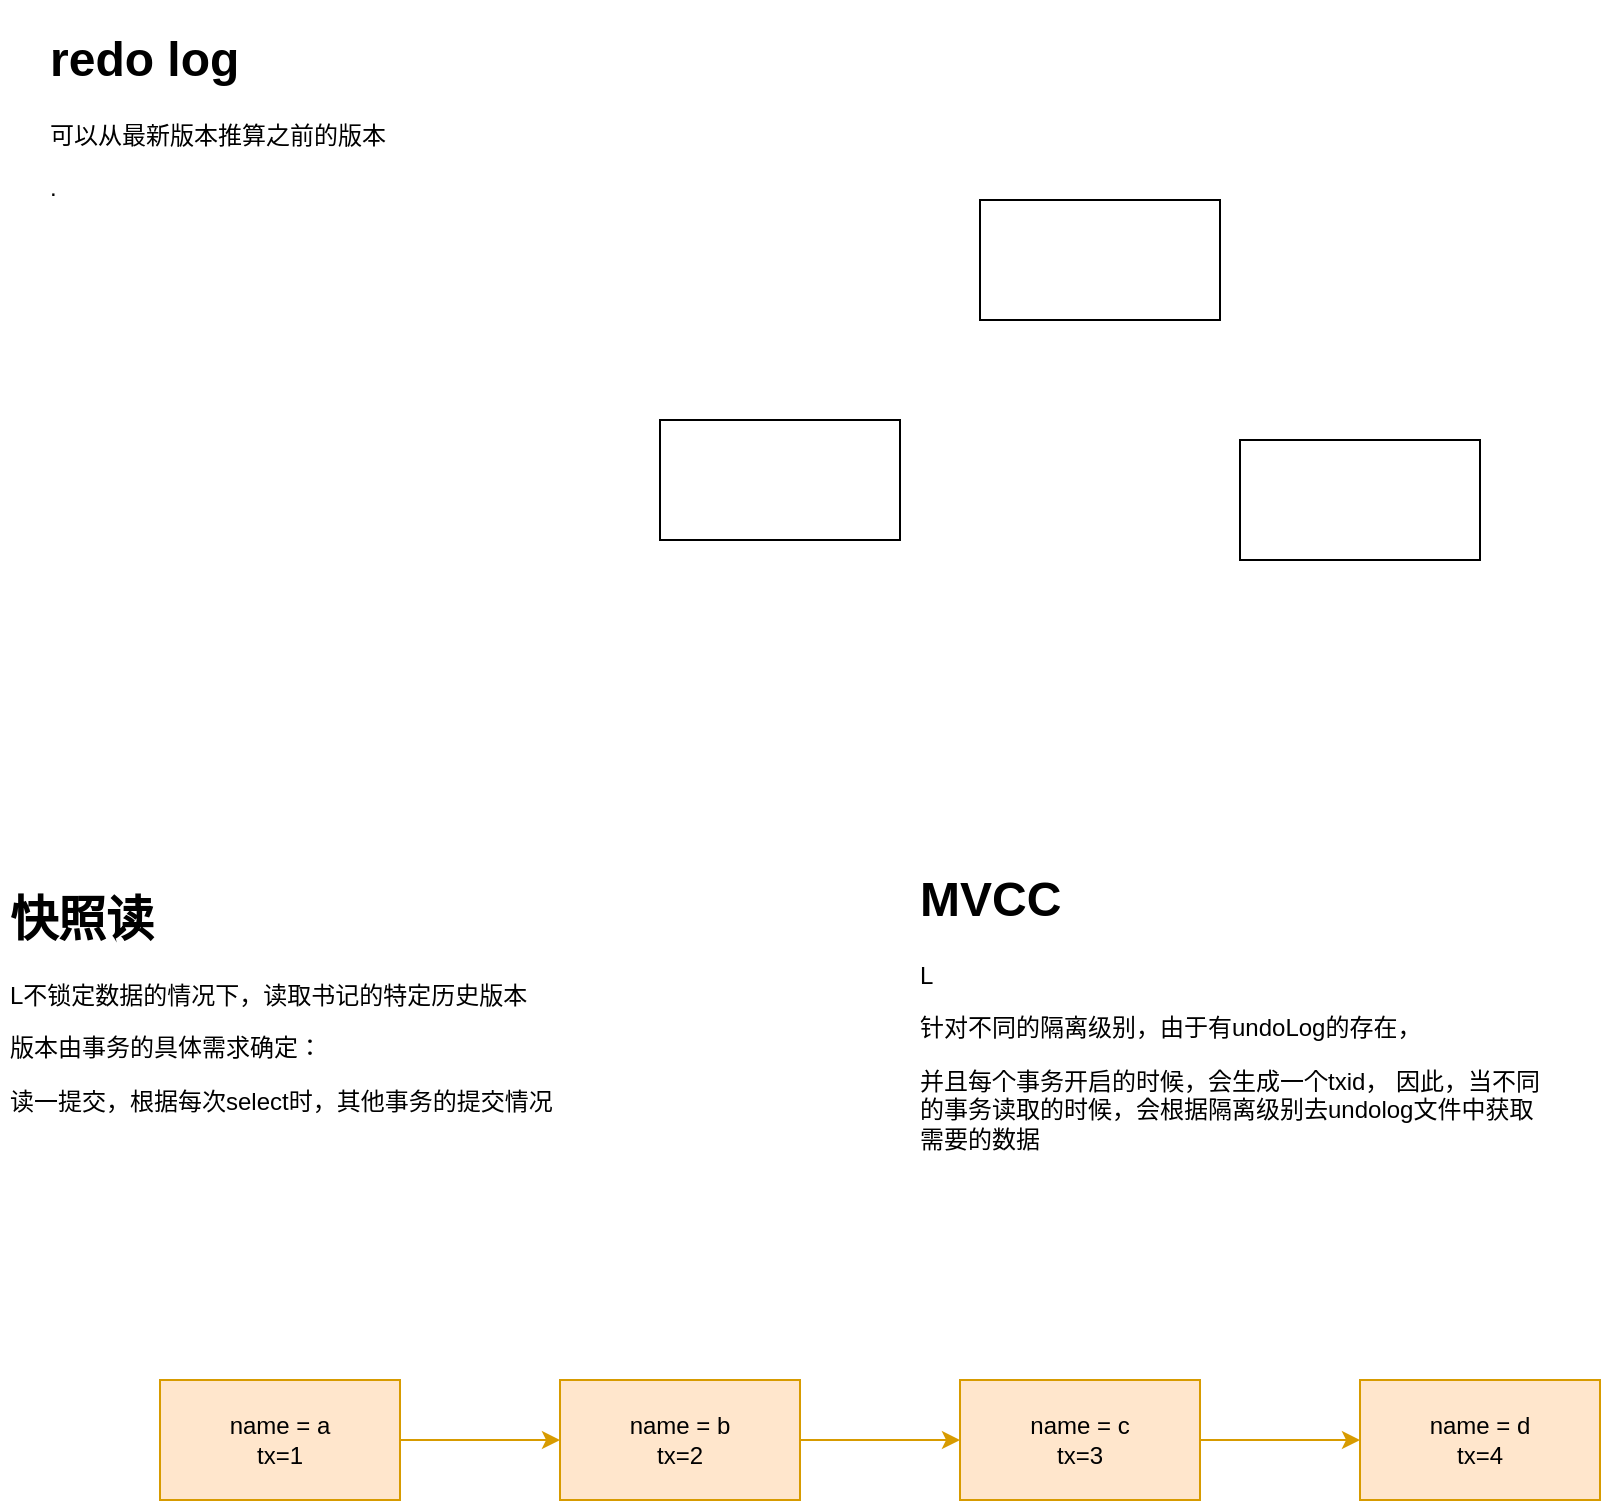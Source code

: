 <mxfile version="23.1.6" type="github">
  <diagram name="Page-1" id="2rnLcx_xgWCIBUnER_U7">
    <mxGraphModel dx="1362" dy="749" grid="1" gridSize="10" guides="1" tooltips="1" connect="1" arrows="1" fold="1" page="1" pageScale="1" pageWidth="850" pageHeight="1100" math="0" shadow="0">
      <root>
        <mxCell id="0" />
        <mxCell id="1" parent="0" />
        <mxCell id="COu84_jl5_JWKWYQJhoR-2" value="&lt;h1&gt;redo log&lt;br&gt;&lt;/h1&gt;&lt;p&gt;可以从最新版本推算之前的版本&lt;/p&gt;&lt;p&gt;.&lt;/p&gt;" style="text;html=1;spacing=5;spacingTop=-20;whiteSpace=wrap;overflow=hidden;rounded=0;" vertex="1" parent="1">
          <mxGeometry x="70" y="80" width="190" height="120" as="geometry" />
        </mxCell>
        <mxCell id="COu84_jl5_JWKWYQJhoR-3" value="&lt;h1&gt;快照读&lt;/h1&gt;&lt;p&gt;L不锁定数据的情况下，读取书记的特定历史版本&lt;/p&gt;&lt;p&gt;版本由事务的具体需求确定：&lt;/p&gt;&lt;p&gt;读一提交，根据每次select时，其他事务的提交情况&lt;br&gt;&lt;/p&gt;" style="text;html=1;spacing=5;spacingTop=-20;whiteSpace=wrap;overflow=hidden;rounded=0;" vertex="1" parent="1">
          <mxGeometry x="50" y="510" width="350" height="180" as="geometry" />
        </mxCell>
        <mxCell id="COu84_jl5_JWKWYQJhoR-4" value="" style="rounded=0;whiteSpace=wrap;html=1;" vertex="1" parent="1">
          <mxGeometry x="540" y="170" width="120" height="60" as="geometry" />
        </mxCell>
        <mxCell id="COu84_jl5_JWKWYQJhoR-5" value="" style="rounded=0;whiteSpace=wrap;html=1;" vertex="1" parent="1">
          <mxGeometry x="380" y="280" width="120" height="60" as="geometry" />
        </mxCell>
        <mxCell id="COu84_jl5_JWKWYQJhoR-6" value="" style="rounded=0;whiteSpace=wrap;html=1;" vertex="1" parent="1">
          <mxGeometry x="670" y="290" width="120" height="60" as="geometry" />
        </mxCell>
        <mxCell id="COu84_jl5_JWKWYQJhoR-7" value="&lt;h1&gt;MVCC&lt;/h1&gt;&lt;p&gt;L&lt;/p&gt;&lt;p&gt;针对不同的隔离级别，由于有undoLog的存在，&lt;/p&gt;&lt;p&gt;并且每个事务开启的时候，会生成一个txid， 因此，当不同的事务读取的时候，会根据隔离级别去undolog文件中获取需要的数据&lt;br&gt;&lt;/p&gt;" style="text;html=1;spacing=5;spacingTop=-20;whiteSpace=wrap;overflow=hidden;rounded=0;" vertex="1" parent="1">
          <mxGeometry x="505" y="500" width="325" height="160" as="geometry" />
        </mxCell>
        <mxCell id="COu84_jl5_JWKWYQJhoR-10" value="" style="edgeStyle=orthogonalEdgeStyle;rounded=0;orthogonalLoop=1;jettySize=auto;html=1;fillColor=#ffe6cc;strokeColor=#d79b00;" edge="1" parent="1" source="COu84_jl5_JWKWYQJhoR-8" target="COu84_jl5_JWKWYQJhoR-9">
          <mxGeometry relative="1" as="geometry" />
        </mxCell>
        <mxCell id="COu84_jl5_JWKWYQJhoR-8" value="&lt;div&gt;name = a&lt;/div&gt;&lt;div&gt;tx=1&lt;br&gt;&lt;/div&gt;" style="rounded=0;whiteSpace=wrap;html=1;fillColor=#ffe6cc;strokeColor=#d79b00;" vertex="1" parent="1">
          <mxGeometry x="130" y="760" width="120" height="60" as="geometry" />
        </mxCell>
        <mxCell id="COu84_jl5_JWKWYQJhoR-12" value="" style="edgeStyle=orthogonalEdgeStyle;rounded=0;orthogonalLoop=1;jettySize=auto;html=1;fillColor=#ffe6cc;strokeColor=#d79b00;" edge="1" parent="1" source="COu84_jl5_JWKWYQJhoR-9" target="COu84_jl5_JWKWYQJhoR-11">
          <mxGeometry relative="1" as="geometry" />
        </mxCell>
        <mxCell id="COu84_jl5_JWKWYQJhoR-9" value="&lt;div&gt;name = b&lt;br&gt;&lt;/div&gt;&lt;div&gt;tx=2&lt;/div&gt;" style="rounded=0;whiteSpace=wrap;html=1;fillColor=#ffe6cc;strokeColor=#d79b00;" vertex="1" parent="1">
          <mxGeometry x="330" y="760" width="120" height="60" as="geometry" />
        </mxCell>
        <mxCell id="COu84_jl5_JWKWYQJhoR-14" value="" style="edgeStyle=orthogonalEdgeStyle;rounded=0;orthogonalLoop=1;jettySize=auto;html=1;fillColor=#ffe6cc;strokeColor=#d79b00;" edge="1" parent="1" source="COu84_jl5_JWKWYQJhoR-11" target="COu84_jl5_JWKWYQJhoR-13">
          <mxGeometry relative="1" as="geometry" />
        </mxCell>
        <mxCell id="COu84_jl5_JWKWYQJhoR-11" value="&lt;div&gt;name = c&lt;br&gt;&lt;/div&gt;&lt;div&gt;tx=3&lt;/div&gt;" style="rounded=0;whiteSpace=wrap;html=1;fillColor=#ffe6cc;strokeColor=#d79b00;" vertex="1" parent="1">
          <mxGeometry x="530" y="760" width="120" height="60" as="geometry" />
        </mxCell>
        <mxCell id="COu84_jl5_JWKWYQJhoR-13" value="&lt;div&gt;name = d&lt;br&gt;&lt;/div&gt;&lt;div&gt;tx=4&lt;/div&gt;" style="rounded=0;whiteSpace=wrap;html=1;fillColor=#ffe6cc;strokeColor=#d79b00;" vertex="1" parent="1">
          <mxGeometry x="730" y="760" width="120" height="60" as="geometry" />
        </mxCell>
      </root>
    </mxGraphModel>
  </diagram>
</mxfile>
